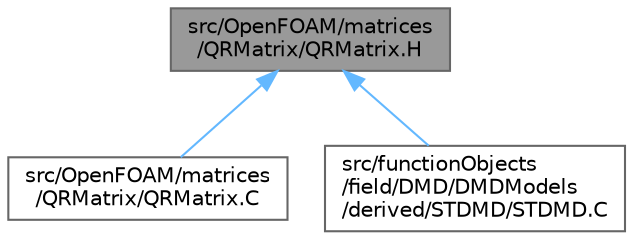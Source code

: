 digraph "src/OpenFOAM/matrices/QRMatrix/QRMatrix.H"
{
 // LATEX_PDF_SIZE
  bgcolor="transparent";
  edge [fontname=Helvetica,fontsize=10,labelfontname=Helvetica,labelfontsize=10];
  node [fontname=Helvetica,fontsize=10,shape=box,height=0.2,width=0.4];
  Node1 [id="Node000001",label="src/OpenFOAM/matrices\l/QRMatrix/QRMatrix.H",height=0.2,width=0.4,color="gray40", fillcolor="grey60", style="filled", fontcolor="black",tooltip=" "];
  Node1 -> Node2 [id="edge1_Node000001_Node000002",dir="back",color="steelblue1",style="solid",tooltip=" "];
  Node2 [id="Node000002",label="src/OpenFOAM/matrices\l/QRMatrix/QRMatrix.C",height=0.2,width=0.4,color="grey40", fillcolor="white", style="filled",URL="$QRMatrix_8C.html",tooltip=" "];
  Node1 -> Node3 [id="edge2_Node000001_Node000003",dir="back",color="steelblue1",style="solid",tooltip=" "];
  Node3 [id="Node000003",label="src/functionObjects\l/field/DMD/DMDModels\l/derived/STDMD/STDMD.C",height=0.2,width=0.4,color="grey40", fillcolor="white", style="filled",URL="$STDMD_8C.html",tooltip=" "];
}
